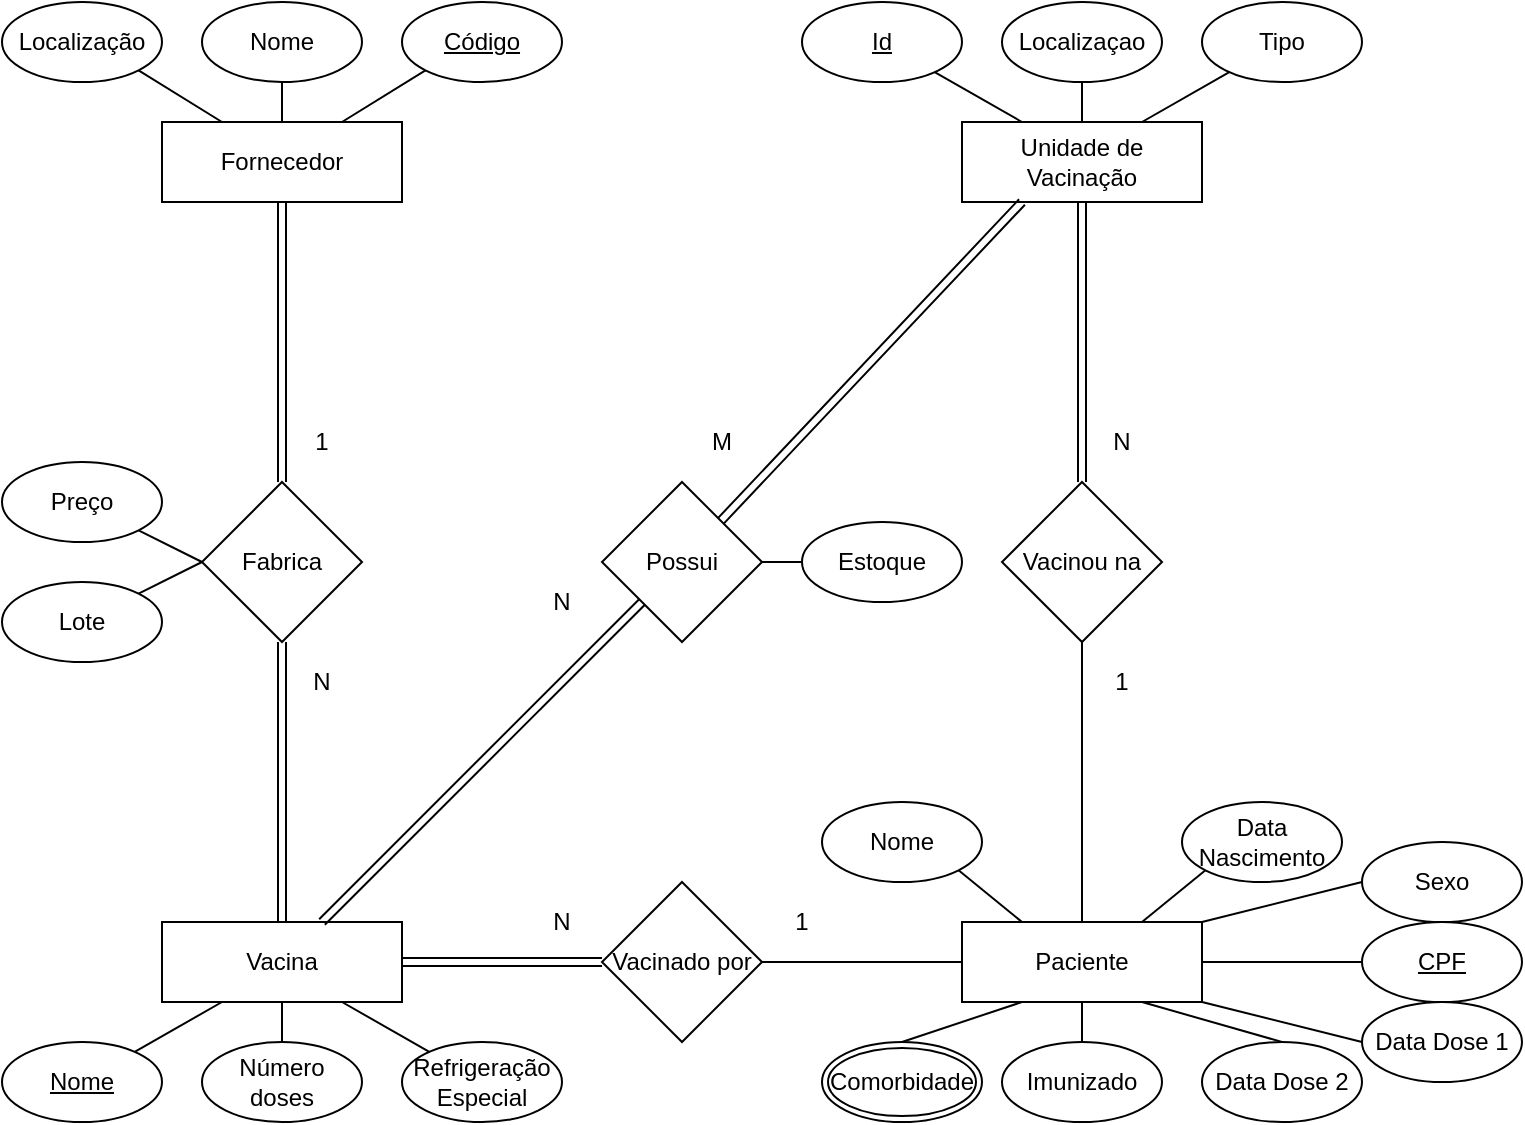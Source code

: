 <mxfile version="14.4.8" type="github">
  <diagram id="R2lEEEUBdFMjLlhIrx00" name="Page-1">
    <mxGraphModel dx="68" dy="856" grid="1" gridSize="10" guides="1" tooltips="1" connect="1" arrows="1" fold="1" page="0" pageScale="1" pageWidth="850" pageHeight="1100" math="0" shadow="0" extFonts="Permanent Marker^https://fonts.googleapis.com/css?family=Permanent+Marker">
      <root>
        <mxCell id="0" />
        <mxCell id="1" parent="0" />
        <mxCell id="XcMcHnZJGsY6i6CQSqj3-5" style="edgeStyle=none;orthogonalLoop=1;jettySize=auto;html=1;exitX=1;exitY=0.5;exitDx=0;exitDy=0;entryX=0;entryY=0.5;entryDx=0;entryDy=0;endArrow=none;endFill=0;" parent="1" source="XcMcHnZJGsY6i6CQSqj3-10" edge="1">
          <mxGeometry relative="1" as="geometry">
            <mxPoint x="1520" y="260" as="targetPoint" />
          </mxGeometry>
        </mxCell>
        <mxCell id="7K1I5dFzcGEfuD3THhKZ-40" style="edgeStyle=none;rounded=0;orthogonalLoop=1;jettySize=auto;html=1;entryX=0.5;entryY=1;entryDx=0;entryDy=0;endArrow=none;endFill=0;" parent="1" source="XcMcHnZJGsY6i6CQSqj3-10" target="7K1I5dFzcGEfuD3THhKZ-39" edge="1">
          <mxGeometry relative="1" as="geometry" />
        </mxCell>
        <mxCell id="Hd6nJXKErW6cx1oxjsgb-10" style="edgeStyle=none;rounded=0;orthogonalLoop=1;jettySize=auto;html=1;exitX=0.5;exitY=1;exitDx=0;exitDy=0;entryX=0.5;entryY=0;entryDx=0;entryDy=0;endArrow=none;endFill=0;" edge="1" parent="1" source="XcMcHnZJGsY6i6CQSqj3-10" target="7K1I5dFzcGEfuD3THhKZ-82">
          <mxGeometry relative="1" as="geometry" />
        </mxCell>
        <mxCell id="Hd6nJXKErW6cx1oxjsgb-11" style="edgeStyle=none;rounded=0;orthogonalLoop=1;jettySize=auto;html=1;exitX=0.25;exitY=1;exitDx=0;exitDy=0;entryX=0.5;entryY=0;entryDx=0;entryDy=0;endArrow=none;endFill=0;" edge="1" parent="1" source="XcMcHnZJGsY6i6CQSqj3-10" target="7K1I5dFzcGEfuD3THhKZ-80">
          <mxGeometry relative="1" as="geometry" />
        </mxCell>
        <mxCell id="Hd6nJXKErW6cx1oxjsgb-12" style="edgeStyle=none;rounded=0;orthogonalLoop=1;jettySize=auto;html=1;exitX=0.75;exitY=1;exitDx=0;exitDy=0;entryX=0.5;entryY=0;entryDx=0;entryDy=0;endArrow=none;endFill=0;" edge="1" parent="1" source="XcMcHnZJGsY6i6CQSqj3-10" target="7K1I5dFzcGEfuD3THhKZ-62">
          <mxGeometry relative="1" as="geometry" />
        </mxCell>
        <mxCell id="Hd6nJXKErW6cx1oxjsgb-14" style="edgeStyle=none;rounded=0;orthogonalLoop=1;jettySize=auto;html=1;exitX=1;exitY=0;exitDx=0;exitDy=0;entryX=0;entryY=0.5;entryDx=0;entryDy=0;endArrow=none;endFill=0;" edge="1" parent="1" source="XcMcHnZJGsY6i6CQSqj3-10" target="XcMcHnZJGsY6i6CQSqj3-14">
          <mxGeometry relative="1" as="geometry" />
        </mxCell>
        <mxCell id="Hd6nJXKErW6cx1oxjsgb-15" style="edgeStyle=none;rounded=0;orthogonalLoop=1;jettySize=auto;html=1;exitX=0.75;exitY=0;exitDx=0;exitDy=0;entryX=0;entryY=1;entryDx=0;entryDy=0;endArrow=none;endFill=0;" edge="1" parent="1" source="XcMcHnZJGsY6i6CQSqj3-10" target="XcMcHnZJGsY6i6CQSqj3-13">
          <mxGeometry relative="1" as="geometry" />
        </mxCell>
        <mxCell id="Hd6nJXKErW6cx1oxjsgb-16" style="edgeStyle=none;rounded=0;orthogonalLoop=1;jettySize=auto;html=1;exitX=0.25;exitY=0;exitDx=0;exitDy=0;entryX=1;entryY=1;entryDx=0;entryDy=0;endArrow=none;endFill=0;" edge="1" parent="1" source="XcMcHnZJGsY6i6CQSqj3-10" target="XcMcHnZJGsY6i6CQSqj3-11">
          <mxGeometry relative="1" as="geometry" />
        </mxCell>
        <mxCell id="XcMcHnZJGsY6i6CQSqj3-10" value="Paciente" style="whiteSpace=wrap;html=1;" parent="1" vertex="1">
          <mxGeometry x="1320" y="240" width="120" height="40" as="geometry" />
        </mxCell>
        <mxCell id="XcMcHnZJGsY6i6CQSqj3-11" value="Nome" style="ellipse;whiteSpace=wrap;html=1;" parent="1" vertex="1">
          <mxGeometry x="1250" y="180" width="80" height="40" as="geometry" />
        </mxCell>
        <mxCell id="XcMcHnZJGsY6i6CQSqj3-12" value="&lt;u&gt;CPF&lt;/u&gt;" style="ellipse;whiteSpace=wrap;html=1;" parent="1" vertex="1">
          <mxGeometry x="1520" y="240" width="80" height="40" as="geometry" />
        </mxCell>
        <mxCell id="XcMcHnZJGsY6i6CQSqj3-13" value="Data Nascimento" style="ellipse;whiteSpace=wrap;html=1;" parent="1" vertex="1">
          <mxGeometry x="1430" y="180" width="80" height="40" as="geometry" />
        </mxCell>
        <mxCell id="XcMcHnZJGsY6i6CQSqj3-14" value="Sexo" style="ellipse;whiteSpace=wrap;html=1;" parent="1" vertex="1">
          <mxGeometry x="1520" y="200" width="80" height="40" as="geometry" />
        </mxCell>
        <mxCell id="7K1I5dFzcGEfuD3THhKZ-13" style="edgeStyle=orthogonalEdgeStyle;rounded=0;orthogonalLoop=1;jettySize=auto;html=1;shape=link;" parent="1" source="7K1I5dFzcGEfuD3THhKZ-6" target="7K1I5dFzcGEfuD3THhKZ-11" edge="1">
          <mxGeometry relative="1" as="geometry" />
        </mxCell>
        <mxCell id="7K1I5dFzcGEfuD3THhKZ-6" value="Vacina" style="rounded=0;whiteSpace=wrap;html=1;" parent="1" vertex="1">
          <mxGeometry x="920" y="240" width="120" height="40" as="geometry" />
        </mxCell>
        <mxCell id="7K1I5dFzcGEfuD3THhKZ-30" style="edgeStyle=none;rounded=0;orthogonalLoop=1;jettySize=auto;html=1;entryX=0.5;entryY=0;entryDx=0;entryDy=0;endArrow=none;endFill=0;shape=link;" parent="1" source="7K1I5dFzcGEfuD3THhKZ-7" target="7K1I5dFzcGEfuD3THhKZ-29" edge="1">
          <mxGeometry relative="1" as="geometry" />
        </mxCell>
        <mxCell id="Hd6nJXKErW6cx1oxjsgb-4" style="edgeStyle=none;rounded=0;orthogonalLoop=1;jettySize=auto;html=1;exitX=0.75;exitY=0;exitDx=0;exitDy=0;entryX=0;entryY=1;entryDx=0;entryDy=0;endArrow=none;endFill=0;" edge="1" parent="1" source="7K1I5dFzcGEfuD3THhKZ-7" target="7K1I5dFzcGEfuD3THhKZ-65">
          <mxGeometry relative="1" as="geometry" />
        </mxCell>
        <mxCell id="Hd6nJXKErW6cx1oxjsgb-5" style="edgeStyle=none;rounded=0;orthogonalLoop=1;jettySize=auto;html=1;exitX=0.25;exitY=0;exitDx=0;exitDy=0;entryX=1;entryY=1;entryDx=0;entryDy=0;endArrow=none;endFill=0;" edge="1" parent="1" source="7K1I5dFzcGEfuD3THhKZ-7" target="7K1I5dFzcGEfuD3THhKZ-25">
          <mxGeometry relative="1" as="geometry" />
        </mxCell>
        <mxCell id="7K1I5dFzcGEfuD3THhKZ-7" value="&lt;div&gt;Fornecedor&lt;/div&gt;" style="rounded=0;whiteSpace=wrap;html=1;" parent="1" vertex="1">
          <mxGeometry x="920" y="-160" width="120" height="40" as="geometry" />
        </mxCell>
        <mxCell id="7K1I5dFzcGEfuD3THhKZ-8" value="Unidade de Vacinação" style="rounded=0;whiteSpace=wrap;html=1;" parent="1" vertex="1">
          <mxGeometry x="1320" y="-160" width="120" height="40" as="geometry" />
        </mxCell>
        <mxCell id="7K1I5dFzcGEfuD3THhKZ-14" style="rounded=0;orthogonalLoop=1;jettySize=auto;html=1;endArrow=none;endFill=0;" parent="1" source="7K1I5dFzcGEfuD3THhKZ-11" target="XcMcHnZJGsY6i6CQSqj3-10" edge="1">
          <mxGeometry relative="1" as="geometry" />
        </mxCell>
        <mxCell id="7K1I5dFzcGEfuD3THhKZ-11" value="Vacinado por" style="rhombus;whiteSpace=wrap;html=1;" parent="1" vertex="1">
          <mxGeometry x="1140" y="220" width="80" height="80" as="geometry" />
        </mxCell>
        <mxCell id="7K1I5dFzcGEfuD3THhKZ-20" style="edgeStyle=none;rounded=0;orthogonalLoop=1;jettySize=auto;html=1;endArrow=none;endFill=0;entryX=0.25;entryY=1;entryDx=0;entryDy=0;" parent="1" source="7K1I5dFzcGEfuD3THhKZ-16" edge="1" target="7K1I5dFzcGEfuD3THhKZ-6">
          <mxGeometry relative="1" as="geometry">
            <mxPoint x="980" y="280" as="targetPoint" />
          </mxGeometry>
        </mxCell>
        <mxCell id="7K1I5dFzcGEfuD3THhKZ-16" value="&lt;u&gt;Nome&lt;/u&gt;" style="ellipse;whiteSpace=wrap;html=1;" parent="1" vertex="1">
          <mxGeometry x="840" y="300" width="80" height="40" as="geometry" />
        </mxCell>
        <mxCell id="7K1I5dFzcGEfuD3THhKZ-21" style="edgeStyle=none;rounded=0;orthogonalLoop=1;jettySize=auto;html=1;endArrow=none;endFill=0;entryX=0.5;entryY=1;entryDx=0;entryDy=0;" parent="1" source="7K1I5dFzcGEfuD3THhKZ-17" target="7K1I5dFzcGEfuD3THhKZ-6" edge="1">
          <mxGeometry relative="1" as="geometry">
            <mxPoint x="960" y="290" as="targetPoint" />
          </mxGeometry>
        </mxCell>
        <mxCell id="7K1I5dFzcGEfuD3THhKZ-17" value="Número doses" style="ellipse;whiteSpace=wrap;html=1;" parent="1" vertex="1">
          <mxGeometry x="940" y="300" width="80" height="40" as="geometry" />
        </mxCell>
        <mxCell id="7K1I5dFzcGEfuD3THhKZ-22" style="edgeStyle=none;rounded=0;orthogonalLoop=1;jettySize=auto;html=1;endArrow=none;endFill=0;entryX=0.75;entryY=1;entryDx=0;entryDy=0;" parent="1" source="7K1I5dFzcGEfuD3THhKZ-18" target="7K1I5dFzcGEfuD3THhKZ-6" edge="1">
          <mxGeometry relative="1" as="geometry">
            <mxPoint x="960" y="300" as="targetPoint" />
          </mxGeometry>
        </mxCell>
        <mxCell id="7K1I5dFzcGEfuD3THhKZ-18" value="Refrigeração Especial" style="ellipse;whiteSpace=wrap;html=1;" parent="1" vertex="1">
          <mxGeometry x="1040" y="300" width="80" height="40" as="geometry" />
        </mxCell>
        <mxCell id="7K1I5dFzcGEfuD3THhKZ-33" style="edgeStyle=none;rounded=0;orthogonalLoop=1;jettySize=auto;html=1;entryX=0.5;entryY=0;entryDx=0;entryDy=0;endArrow=none;endFill=0;" parent="1" source="7K1I5dFzcGEfuD3THhKZ-24" target="7K1I5dFzcGEfuD3THhKZ-7" edge="1">
          <mxGeometry relative="1" as="geometry" />
        </mxCell>
        <mxCell id="7K1I5dFzcGEfuD3THhKZ-24" value="Nome" style="ellipse;whiteSpace=wrap;html=1;" parent="1" vertex="1">
          <mxGeometry x="940" y="-220" width="80" height="40" as="geometry" />
        </mxCell>
        <mxCell id="7K1I5dFzcGEfuD3THhKZ-25" value="Localização" style="ellipse;whiteSpace=wrap;html=1;" parent="1" vertex="1">
          <mxGeometry x="840" y="-220" width="80" height="40" as="geometry" />
        </mxCell>
        <mxCell id="7K1I5dFzcGEfuD3THhKZ-31" style="edgeStyle=none;rounded=0;orthogonalLoop=1;jettySize=auto;html=1;entryX=0.5;entryY=0;entryDx=0;entryDy=0;endArrow=none;endFill=0;shape=link;" parent="1" source="7K1I5dFzcGEfuD3THhKZ-29" target="7K1I5dFzcGEfuD3THhKZ-6" edge="1">
          <mxGeometry relative="1" as="geometry" />
        </mxCell>
        <mxCell id="7K1I5dFzcGEfuD3THhKZ-29" value="Fabrica" style="rhombus;whiteSpace=wrap;html=1;" parent="1" vertex="1">
          <mxGeometry x="940" y="20" width="80" height="80" as="geometry" />
        </mxCell>
        <mxCell id="7K1I5dFzcGEfuD3THhKZ-37" style="edgeStyle=none;rounded=0;orthogonalLoop=1;jettySize=auto;html=1;entryX=0.25;entryY=1;entryDx=0;entryDy=0;endArrow=none;endFill=0;shape=link;" parent="1" source="7K1I5dFzcGEfuD3THhKZ-35" target="7K1I5dFzcGEfuD3THhKZ-8" edge="1">
          <mxGeometry relative="1" as="geometry" />
        </mxCell>
        <mxCell id="7K1I5dFzcGEfuD3THhKZ-42" style="edgeStyle=none;shape=link;rounded=0;orthogonalLoop=1;jettySize=auto;html=1;endArrow=none;endFill=0;" parent="1" source="7K1I5dFzcGEfuD3THhKZ-35" target="7K1I5dFzcGEfuD3THhKZ-6" edge="1">
          <mxGeometry relative="1" as="geometry" />
        </mxCell>
        <mxCell id="7K1I5dFzcGEfuD3THhKZ-35" value="Possui" style="rhombus;whiteSpace=wrap;html=1;" parent="1" vertex="1">
          <mxGeometry x="1140" y="20" width="80" height="80" as="geometry" />
        </mxCell>
        <mxCell id="7K1I5dFzcGEfuD3THhKZ-41" style="edgeStyle=none;rounded=0;orthogonalLoop=1;jettySize=auto;html=1;endArrow=none;endFill=0;shape=link;" parent="1" source="7K1I5dFzcGEfuD3THhKZ-39" target="7K1I5dFzcGEfuD3THhKZ-8" edge="1">
          <mxGeometry relative="1" as="geometry" />
        </mxCell>
        <mxCell id="7K1I5dFzcGEfuD3THhKZ-39" value="Vacinou na" style="rhombus;whiteSpace=wrap;html=1;" parent="1" vertex="1">
          <mxGeometry x="1340" y="20" width="80" height="80" as="geometry" />
        </mxCell>
        <mxCell id="7K1I5dFzcGEfuD3THhKZ-45" style="edgeStyle=none;rounded=0;orthogonalLoop=1;jettySize=auto;html=1;endArrow=none;endFill=0;" parent="1" source="7K1I5dFzcGEfuD3THhKZ-43" edge="1">
          <mxGeometry relative="1" as="geometry">
            <mxPoint x="940" y="60" as="targetPoint" />
          </mxGeometry>
        </mxCell>
        <mxCell id="7K1I5dFzcGEfuD3THhKZ-43" value="Preço" style="ellipse;whiteSpace=wrap;html=1;" parent="1" vertex="1">
          <mxGeometry x="840" y="10" width="80" height="40" as="geometry" />
        </mxCell>
        <mxCell id="7K1I5dFzcGEfuD3THhKZ-46" style="edgeStyle=none;rounded=0;orthogonalLoop=1;jettySize=auto;html=1;endArrow=none;endFill=0;entryX=0;entryY=0.5;entryDx=0;entryDy=0;" parent="1" source="7K1I5dFzcGEfuD3THhKZ-44" target="7K1I5dFzcGEfuD3THhKZ-29" edge="1">
          <mxGeometry relative="1" as="geometry">
            <mxPoint x="950" y="70" as="targetPoint" />
          </mxGeometry>
        </mxCell>
        <mxCell id="7K1I5dFzcGEfuD3THhKZ-44" value="Lote" style="ellipse;whiteSpace=wrap;html=1;" parent="1" vertex="1">
          <mxGeometry x="840" y="70" width="80" height="40" as="geometry" />
        </mxCell>
        <mxCell id="7K1I5dFzcGEfuD3THhKZ-48" style="edgeStyle=none;rounded=0;orthogonalLoop=1;jettySize=auto;html=1;exitX=0;exitY=0;exitDx=0;exitDy=0;endArrow=none;endFill=0;" parent="1" source="7K1I5dFzcGEfuD3THhKZ-18" target="7K1I5dFzcGEfuD3THhKZ-18" edge="1">
          <mxGeometry relative="1" as="geometry" />
        </mxCell>
        <mxCell id="7K1I5dFzcGEfuD3THhKZ-50" style="edgeStyle=none;rounded=0;orthogonalLoop=1;jettySize=auto;html=1;entryX=1;entryY=0.5;entryDx=0;entryDy=0;endArrow=none;endFill=0;" parent="1" source="7K1I5dFzcGEfuD3THhKZ-49" target="7K1I5dFzcGEfuD3THhKZ-35" edge="1">
          <mxGeometry relative="1" as="geometry" />
        </mxCell>
        <mxCell id="7K1I5dFzcGEfuD3THhKZ-49" value="Estoque" style="ellipse;whiteSpace=wrap;html=1;" parent="1" vertex="1">
          <mxGeometry x="1240" y="40" width="80" height="40" as="geometry" />
        </mxCell>
        <mxCell id="7K1I5dFzcGEfuD3THhKZ-58" style="edgeStyle=none;rounded=0;orthogonalLoop=1;jettySize=auto;html=1;endArrow=none;endFill=0;entryX=0.25;entryY=0;entryDx=0;entryDy=0;" parent="1" source="7K1I5dFzcGEfuD3THhKZ-55" target="7K1I5dFzcGEfuD3THhKZ-8" edge="1">
          <mxGeometry relative="1" as="geometry" />
        </mxCell>
        <mxCell id="7K1I5dFzcGEfuD3THhKZ-55" value="&lt;u&gt;Id&lt;/u&gt;" style="ellipse;whiteSpace=wrap;html=1;" parent="1" vertex="1">
          <mxGeometry x="1240" y="-220" width="80" height="40" as="geometry" />
        </mxCell>
        <mxCell id="7K1I5dFzcGEfuD3THhKZ-59" style="edgeStyle=none;rounded=0;orthogonalLoop=1;jettySize=auto;html=1;endArrow=none;endFill=0;entryX=0.5;entryY=0;entryDx=0;entryDy=0;" parent="1" source="7K1I5dFzcGEfuD3THhKZ-56" target="7K1I5dFzcGEfuD3THhKZ-8" edge="1">
          <mxGeometry relative="1" as="geometry" />
        </mxCell>
        <mxCell id="7K1I5dFzcGEfuD3THhKZ-56" value="Localizaçao" style="ellipse;whiteSpace=wrap;html=1;" parent="1" vertex="1">
          <mxGeometry x="1340" y="-220" width="80" height="40" as="geometry" />
        </mxCell>
        <mxCell id="7K1I5dFzcGEfuD3THhKZ-60" style="edgeStyle=none;rounded=0;orthogonalLoop=1;jettySize=auto;html=1;entryX=0.75;entryY=0;entryDx=0;entryDy=0;endArrow=none;endFill=0;" parent="1" source="7K1I5dFzcGEfuD3THhKZ-57" target="7K1I5dFzcGEfuD3THhKZ-8" edge="1">
          <mxGeometry relative="1" as="geometry" />
        </mxCell>
        <mxCell id="7K1I5dFzcGEfuD3THhKZ-57" value="Tipo" style="ellipse;whiteSpace=wrap;html=1;" parent="1" vertex="1">
          <mxGeometry x="1440" y="-220" width="80" height="40" as="geometry" />
        </mxCell>
        <mxCell id="Hd6nJXKErW6cx1oxjsgb-13" style="edgeStyle=none;rounded=0;orthogonalLoop=1;jettySize=auto;html=1;exitX=0;exitY=0.5;exitDx=0;exitDy=0;entryX=1;entryY=1;entryDx=0;entryDy=0;endArrow=none;endFill=0;" edge="1" parent="1" source="7K1I5dFzcGEfuD3THhKZ-61" target="XcMcHnZJGsY6i6CQSqj3-10">
          <mxGeometry relative="1" as="geometry" />
        </mxCell>
        <mxCell id="7K1I5dFzcGEfuD3THhKZ-61" value="Data Dose 1" style="ellipse;whiteSpace=wrap;html=1;" parent="1" vertex="1">
          <mxGeometry x="1520" y="280" width="80" height="40" as="geometry" />
        </mxCell>
        <mxCell id="7K1I5dFzcGEfuD3THhKZ-62" value="&lt;div&gt;Data Dose 2&lt;/div&gt;" style="ellipse;whiteSpace=wrap;html=1;" parent="1" vertex="1">
          <mxGeometry x="1440" y="300" width="80" height="40" as="geometry" />
        </mxCell>
        <mxCell id="7K1I5dFzcGEfuD3THhKZ-65" value="&lt;u&gt;Código&lt;/u&gt;" style="ellipse;whiteSpace=wrap;html=1;" parent="1" vertex="1">
          <mxGeometry x="1040" y="-220" width="80" height="40" as="geometry" />
        </mxCell>
        <mxCell id="7K1I5dFzcGEfuD3THhKZ-67" value="1" style="text;html=1;strokeColor=none;fillColor=none;align=center;verticalAlign=middle;whiteSpace=wrap;rounded=0;" parent="1" vertex="1">
          <mxGeometry x="980" y="-10" width="40" height="20" as="geometry" />
        </mxCell>
        <mxCell id="7K1I5dFzcGEfuD3THhKZ-68" value="N" style="text;html=1;strokeColor=none;fillColor=none;align=center;verticalAlign=middle;whiteSpace=wrap;rounded=0;" parent="1" vertex="1">
          <mxGeometry x="980" y="110" width="40" height="20" as="geometry" />
        </mxCell>
        <mxCell id="7K1I5dFzcGEfuD3THhKZ-69" style="edgeStyle=none;rounded=0;orthogonalLoop=1;jettySize=auto;html=1;exitX=0.75;exitY=0;exitDx=0;exitDy=0;endArrow=none;endFill=0;" parent="1" source="7K1I5dFzcGEfuD3THhKZ-68" target="7K1I5dFzcGEfuD3THhKZ-68" edge="1">
          <mxGeometry relative="1" as="geometry" />
        </mxCell>
        <mxCell id="7K1I5dFzcGEfuD3THhKZ-70" value="M" style="text;html=1;strokeColor=none;fillColor=none;align=center;verticalAlign=middle;whiteSpace=wrap;rounded=0;" parent="1" vertex="1">
          <mxGeometry x="1180" y="-10" width="40" height="20" as="geometry" />
        </mxCell>
        <mxCell id="7K1I5dFzcGEfuD3THhKZ-72" value="N" style="text;html=1;strokeColor=none;fillColor=none;align=center;verticalAlign=middle;whiteSpace=wrap;rounded=0;" parent="1" vertex="1">
          <mxGeometry x="1100" y="230" width="40" height="20" as="geometry" />
        </mxCell>
        <mxCell id="7K1I5dFzcGEfuD3THhKZ-73" value="1" style="text;html=1;strokeColor=none;fillColor=none;align=center;verticalAlign=middle;whiteSpace=wrap;rounded=0;" parent="1" vertex="1">
          <mxGeometry x="1220" y="230" width="40" height="20" as="geometry" />
        </mxCell>
        <mxCell id="7K1I5dFzcGEfuD3THhKZ-74" value="1" style="text;html=1;strokeColor=none;fillColor=none;align=center;verticalAlign=middle;whiteSpace=wrap;rounded=0;" parent="1" vertex="1">
          <mxGeometry x="1380" y="110" width="40" height="20" as="geometry" />
        </mxCell>
        <mxCell id="7K1I5dFzcGEfuD3THhKZ-75" value="N" style="text;html=1;strokeColor=none;fillColor=none;align=center;verticalAlign=middle;whiteSpace=wrap;rounded=0;" parent="1" vertex="1">
          <mxGeometry x="1380" y="-10" width="40" height="20" as="geometry" />
        </mxCell>
        <mxCell id="7K1I5dFzcGEfuD3THhKZ-76" value="N" style="text;html=1;strokeColor=none;fillColor=none;align=center;verticalAlign=middle;whiteSpace=wrap;rounded=0;" parent="1" vertex="1">
          <mxGeometry x="1100" y="70" width="40" height="20" as="geometry" />
        </mxCell>
        <mxCell id="7K1I5dFzcGEfuD3THhKZ-80" value="Comorbidade" style="ellipse;shape=doubleEllipse;margin=3;whiteSpace=wrap;html=1;align=center;strokeColor=#000000;" parent="1" vertex="1">
          <mxGeometry x="1250" y="300" width="80" height="40" as="geometry" />
        </mxCell>
        <mxCell id="7K1I5dFzcGEfuD3THhKZ-82" value="Imunizado" style="ellipse;whiteSpace=wrap;html=1;" parent="1" vertex="1">
          <mxGeometry x="1340" y="300" width="80" height="40" as="geometry" />
        </mxCell>
      </root>
    </mxGraphModel>
  </diagram>
</mxfile>
